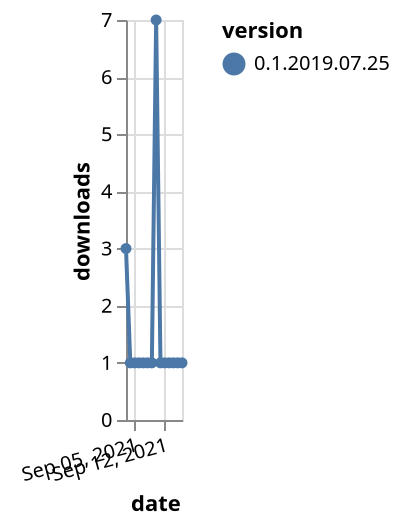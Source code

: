 {"$schema": "https://vega.github.io/schema/vega-lite/v5.json", "description": "A simple bar chart with embedded data.", "data": {"values": [{"date": "2021-09-03", "total": 403, "delta": 3, "version": "0.1.2019.07.25"}, {"date": "2021-09-04", "total": 404, "delta": 1, "version": "0.1.2019.07.25"}, {"date": "2021-09-05", "total": 405, "delta": 1, "version": "0.1.2019.07.25"}, {"date": "2021-09-06", "total": 406, "delta": 1, "version": "0.1.2019.07.25"}, {"date": "2021-09-07", "total": 407, "delta": 1, "version": "0.1.2019.07.25"}, {"date": "2021-09-08", "total": 408, "delta": 1, "version": "0.1.2019.07.25"}, {"date": "2021-09-09", "total": 409, "delta": 1, "version": "0.1.2019.07.25"}, {"date": "2021-09-10", "total": 416, "delta": 7, "version": "0.1.2019.07.25"}, {"date": "2021-09-11", "total": 417, "delta": 1, "version": "0.1.2019.07.25"}, {"date": "2021-09-12", "total": 418, "delta": 1, "version": "0.1.2019.07.25"}, {"date": "2021-09-13", "total": 419, "delta": 1, "version": "0.1.2019.07.25"}, {"date": "2021-09-14", "total": 420, "delta": 1, "version": "0.1.2019.07.25"}, {"date": "2021-09-15", "total": 421, "delta": 1, "version": "0.1.2019.07.25"}, {"date": "2021-09-16", "total": 422, "delta": 1, "version": "0.1.2019.07.25"}]}, "width": "container", "mark": {"type": "line", "point": {"filled": true}}, "encoding": {"x": {"field": "date", "type": "temporal", "timeUnit": "yearmonthdate", "title": "date", "axis": {"labelAngle": -15}}, "y": {"field": "delta", "type": "quantitative", "title": "downloads"}, "color": {"field": "version", "type": "nominal"}, "tooltip": {"field": "delta"}}}
